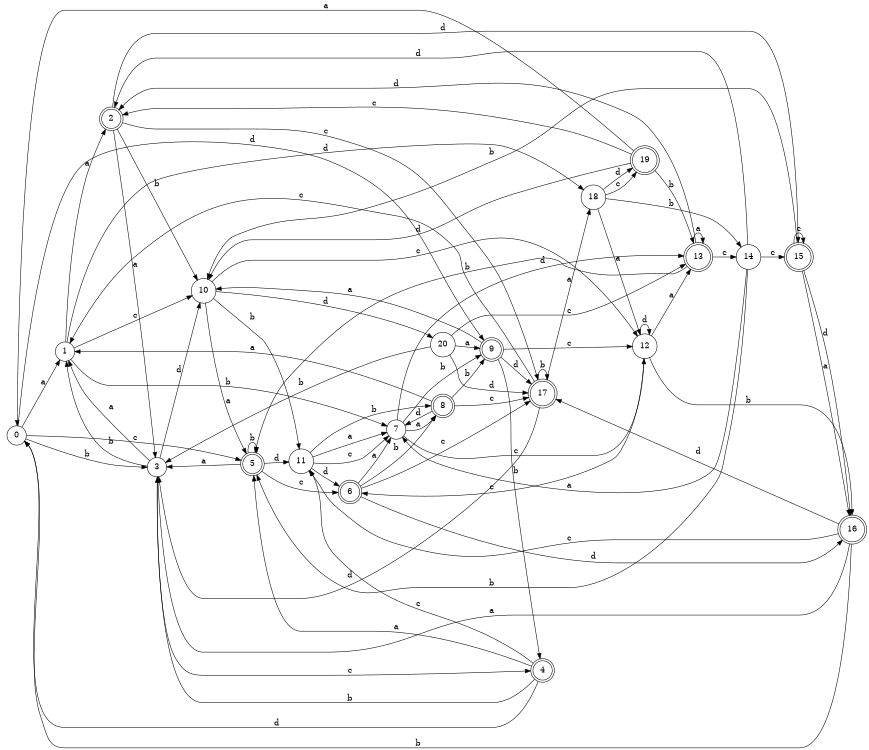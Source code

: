 digraph n17_4 {
__start0 [label="" shape="none"];

rankdir=LR;
size="8,5";

s0 [style="filled", color="black", fillcolor="white" shape="circle", label="0"];
s1 [style="filled", color="black", fillcolor="white" shape="circle", label="1"];
s2 [style="rounded,filled", color="black", fillcolor="white" shape="doublecircle", label="2"];
s3 [style="filled", color="black", fillcolor="white" shape="circle", label="3"];
s4 [style="rounded,filled", color="black", fillcolor="white" shape="doublecircle", label="4"];
s5 [style="rounded,filled", color="black", fillcolor="white" shape="doublecircle", label="5"];
s6 [style="rounded,filled", color="black", fillcolor="white" shape="doublecircle", label="6"];
s7 [style="filled", color="black", fillcolor="white" shape="circle", label="7"];
s8 [style="rounded,filled", color="black", fillcolor="white" shape="doublecircle", label="8"];
s9 [style="rounded,filled", color="black", fillcolor="white" shape="doublecircle", label="9"];
s10 [style="filled", color="black", fillcolor="white" shape="circle", label="10"];
s11 [style="filled", color="black", fillcolor="white" shape="circle", label="11"];
s12 [style="filled", color="black", fillcolor="white" shape="circle", label="12"];
s13 [style="rounded,filled", color="black", fillcolor="white" shape="doublecircle", label="13"];
s14 [style="filled", color="black", fillcolor="white" shape="circle", label="14"];
s15 [style="rounded,filled", color="black", fillcolor="white" shape="doublecircle", label="15"];
s16 [style="rounded,filled", color="black", fillcolor="white" shape="doublecircle", label="16"];
s17 [style="rounded,filled", color="black", fillcolor="white" shape="doublecircle", label="17"];
s18 [style="filled", color="black", fillcolor="white" shape="circle", label="18"];
s19 [style="rounded,filled", color="black", fillcolor="white" shape="doublecircle", label="19"];
s20 [style="filled", color="black", fillcolor="white" shape="circle", label="20"];
s0 -> s1 [label="a"];
s0 -> s3 [label="b"];
s0 -> s5 [label="c"];
s0 -> s9 [label="d"];
s1 -> s2 [label="a"];
s1 -> s7 [label="b"];
s1 -> s10 [label="c"];
s1 -> s18 [label="d"];
s2 -> s3 [label="a"];
s2 -> s10 [label="b"];
s2 -> s17 [label="c"];
s2 -> s15 [label="d"];
s3 -> s1 [label="a"];
s3 -> s1 [label="b"];
s3 -> s4 [label="c"];
s3 -> s10 [label="d"];
s4 -> s5 [label="a"];
s4 -> s3 [label="b"];
s4 -> s11 [label="c"];
s4 -> s0 [label="d"];
s5 -> s3 [label="a"];
s5 -> s5 [label="b"];
s5 -> s6 [label="c"];
s5 -> s11 [label="d"];
s6 -> s7 [label="a"];
s6 -> s8 [label="b"];
s6 -> s17 [label="c"];
s6 -> s16 [label="d"];
s7 -> s8 [label="a"];
s7 -> s9 [label="b"];
s7 -> s12 [label="c"];
s7 -> s13 [label="d"];
s8 -> s1 [label="a"];
s8 -> s9 [label="b"];
s8 -> s17 [label="c"];
s8 -> s7 [label="d"];
s9 -> s10 [label="a"];
s9 -> s4 [label="b"];
s9 -> s12 [label="c"];
s9 -> s17 [label="d"];
s10 -> s5 [label="a"];
s10 -> s11 [label="b"];
s10 -> s12 [label="c"];
s10 -> s20 [label="d"];
s11 -> s7 [label="a"];
s11 -> s8 [label="b"];
s11 -> s7 [label="c"];
s11 -> s6 [label="d"];
s12 -> s13 [label="a"];
s12 -> s16 [label="b"];
s12 -> s6 [label="c"];
s12 -> s12 [label="d"];
s13 -> s13 [label="a"];
s13 -> s5 [label="b"];
s13 -> s14 [label="c"];
s13 -> s2 [label="d"];
s14 -> s7 [label="a"];
s14 -> s5 [label="b"];
s14 -> s15 [label="c"];
s14 -> s2 [label="d"];
s15 -> s16 [label="a"];
s15 -> s10 [label="b"];
s15 -> s15 [label="c"];
s15 -> s16 [label="d"];
s16 -> s3 [label="a"];
s16 -> s0 [label="b"];
s16 -> s11 [label="c"];
s16 -> s17 [label="d"];
s17 -> s18 [label="a"];
s17 -> s17 [label="b"];
s17 -> s1 [label="c"];
s17 -> s3 [label="d"];
s18 -> s12 [label="a"];
s18 -> s14 [label="b"];
s18 -> s19 [label="c"];
s18 -> s19 [label="d"];
s19 -> s0 [label="a"];
s19 -> s13 [label="b"];
s19 -> s2 [label="c"];
s19 -> s10 [label="d"];
s20 -> s9 [label="a"];
s20 -> s3 [label="b"];
s20 -> s13 [label="c"];
s20 -> s17 [label="d"];

}